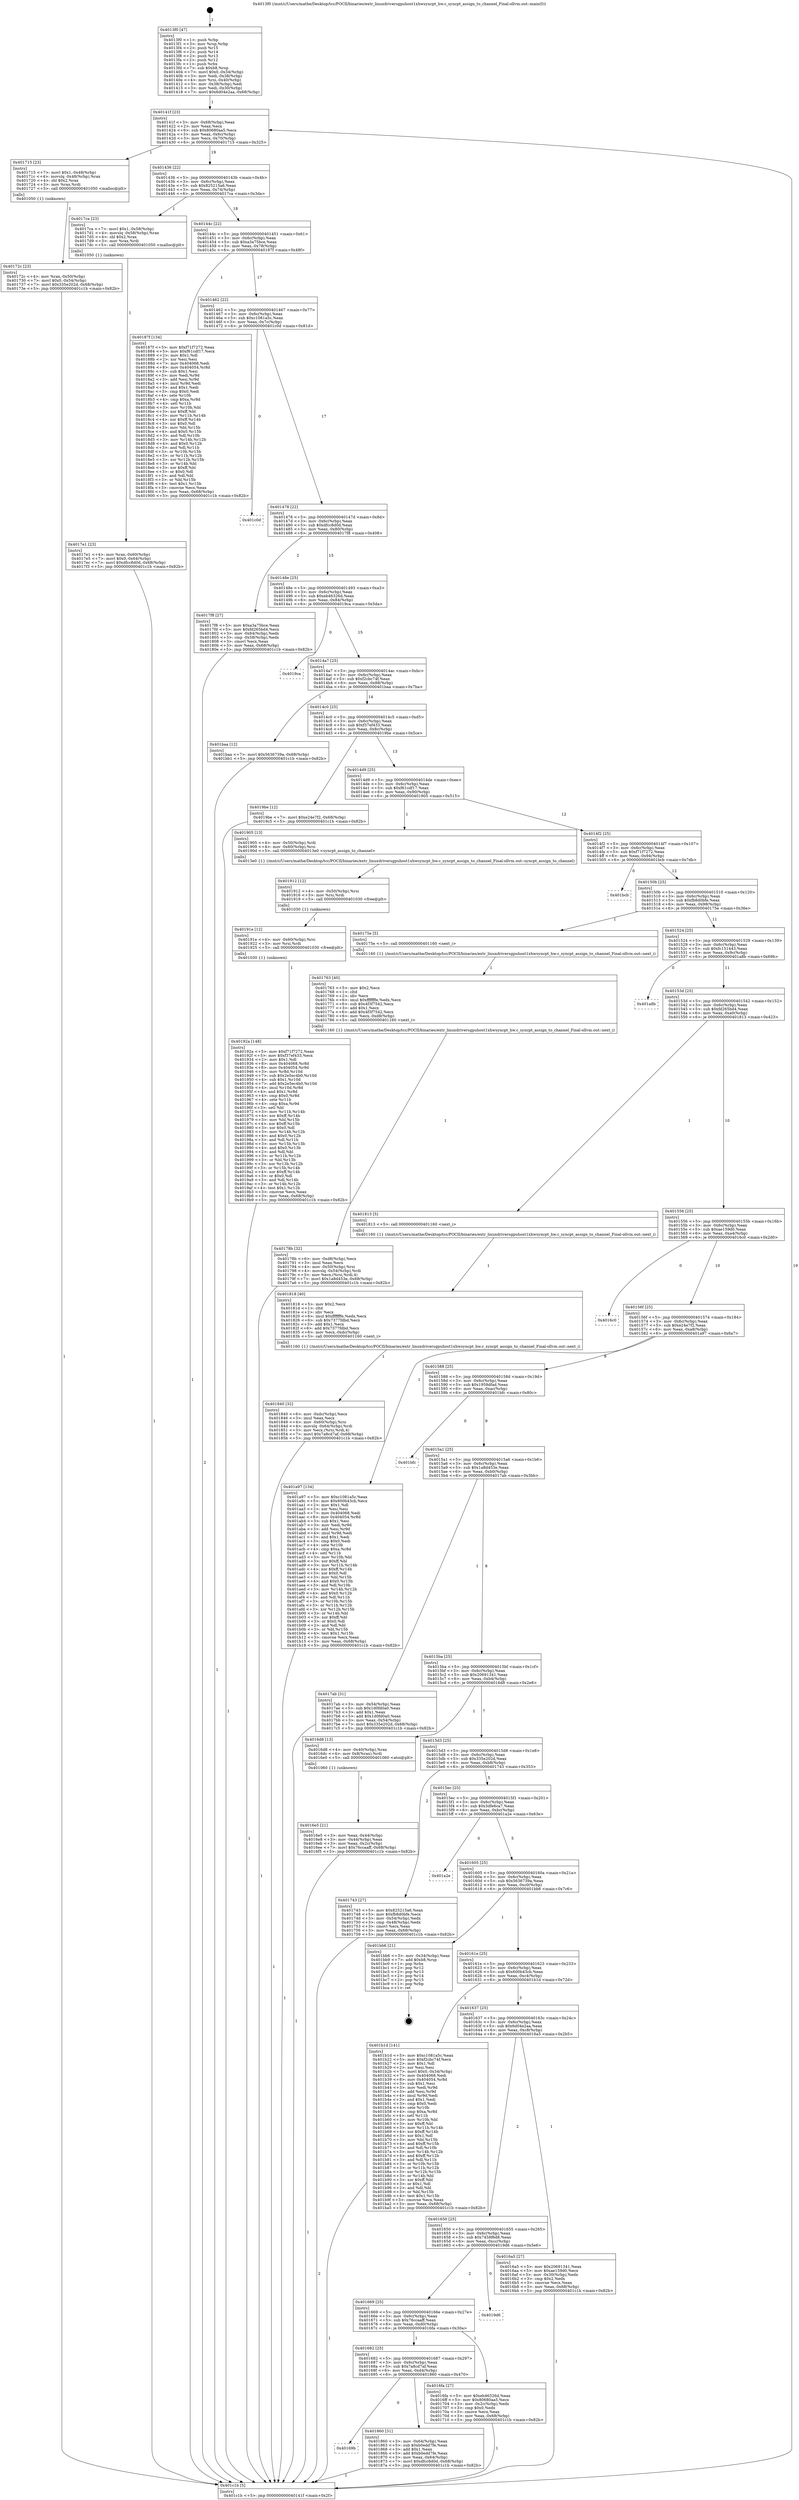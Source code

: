 digraph "0x4013f0" {
  label = "0x4013f0 (/mnt/c/Users/mathe/Desktop/tcc/POCII/binaries/extr_linuxdriversgpuhost1xhwsyncpt_hw.c_syncpt_assign_to_channel_Final-ollvm.out::main(0))"
  labelloc = "t"
  node[shape=record]

  Entry [label="",width=0.3,height=0.3,shape=circle,fillcolor=black,style=filled]
  "0x40141f" [label="{
     0x40141f [23]\l
     | [instrs]\l
     &nbsp;&nbsp;0x40141f \<+3\>: mov -0x68(%rbp),%eax\l
     &nbsp;&nbsp;0x401422 \<+2\>: mov %eax,%ecx\l
     &nbsp;&nbsp;0x401424 \<+6\>: sub $0x80680aa5,%ecx\l
     &nbsp;&nbsp;0x40142a \<+3\>: mov %eax,-0x6c(%rbp)\l
     &nbsp;&nbsp;0x40142d \<+3\>: mov %ecx,-0x70(%rbp)\l
     &nbsp;&nbsp;0x401430 \<+6\>: je 0000000000401715 \<main+0x325\>\l
  }"]
  "0x401715" [label="{
     0x401715 [23]\l
     | [instrs]\l
     &nbsp;&nbsp;0x401715 \<+7\>: movl $0x1,-0x48(%rbp)\l
     &nbsp;&nbsp;0x40171c \<+4\>: movslq -0x48(%rbp),%rax\l
     &nbsp;&nbsp;0x401720 \<+4\>: shl $0x2,%rax\l
     &nbsp;&nbsp;0x401724 \<+3\>: mov %rax,%rdi\l
     &nbsp;&nbsp;0x401727 \<+5\>: call 0000000000401050 \<malloc@plt\>\l
     | [calls]\l
     &nbsp;&nbsp;0x401050 \{1\} (unknown)\l
  }"]
  "0x401436" [label="{
     0x401436 [22]\l
     | [instrs]\l
     &nbsp;&nbsp;0x401436 \<+5\>: jmp 000000000040143b \<main+0x4b\>\l
     &nbsp;&nbsp;0x40143b \<+3\>: mov -0x6c(%rbp),%eax\l
     &nbsp;&nbsp;0x40143e \<+5\>: sub $0x825215a6,%eax\l
     &nbsp;&nbsp;0x401443 \<+3\>: mov %eax,-0x74(%rbp)\l
     &nbsp;&nbsp;0x401446 \<+6\>: je 00000000004017ca \<main+0x3da\>\l
  }"]
  Exit [label="",width=0.3,height=0.3,shape=circle,fillcolor=black,style=filled,peripheries=2]
  "0x4017ca" [label="{
     0x4017ca [23]\l
     | [instrs]\l
     &nbsp;&nbsp;0x4017ca \<+7\>: movl $0x1,-0x58(%rbp)\l
     &nbsp;&nbsp;0x4017d1 \<+4\>: movslq -0x58(%rbp),%rax\l
     &nbsp;&nbsp;0x4017d5 \<+4\>: shl $0x2,%rax\l
     &nbsp;&nbsp;0x4017d9 \<+3\>: mov %rax,%rdi\l
     &nbsp;&nbsp;0x4017dc \<+5\>: call 0000000000401050 \<malloc@plt\>\l
     | [calls]\l
     &nbsp;&nbsp;0x401050 \{1\} (unknown)\l
  }"]
  "0x40144c" [label="{
     0x40144c [22]\l
     | [instrs]\l
     &nbsp;&nbsp;0x40144c \<+5\>: jmp 0000000000401451 \<main+0x61\>\l
     &nbsp;&nbsp;0x401451 \<+3\>: mov -0x6c(%rbp),%eax\l
     &nbsp;&nbsp;0x401454 \<+5\>: sub $0xa3a75bce,%eax\l
     &nbsp;&nbsp;0x401459 \<+3\>: mov %eax,-0x78(%rbp)\l
     &nbsp;&nbsp;0x40145c \<+6\>: je 000000000040187f \<main+0x48f\>\l
  }"]
  "0x40192a" [label="{
     0x40192a [148]\l
     | [instrs]\l
     &nbsp;&nbsp;0x40192a \<+5\>: mov $0xf71f7272,%eax\l
     &nbsp;&nbsp;0x40192f \<+5\>: mov $0xf37ef433,%ecx\l
     &nbsp;&nbsp;0x401934 \<+2\>: mov $0x1,%dl\l
     &nbsp;&nbsp;0x401936 \<+8\>: mov 0x404068,%r8d\l
     &nbsp;&nbsp;0x40193e \<+8\>: mov 0x404054,%r9d\l
     &nbsp;&nbsp;0x401946 \<+3\>: mov %r8d,%r10d\l
     &nbsp;&nbsp;0x401949 \<+7\>: sub $0x2e5ec4b0,%r10d\l
     &nbsp;&nbsp;0x401950 \<+4\>: sub $0x1,%r10d\l
     &nbsp;&nbsp;0x401954 \<+7\>: add $0x2e5ec4b0,%r10d\l
     &nbsp;&nbsp;0x40195b \<+4\>: imul %r10d,%r8d\l
     &nbsp;&nbsp;0x40195f \<+4\>: and $0x1,%r8d\l
     &nbsp;&nbsp;0x401963 \<+4\>: cmp $0x0,%r8d\l
     &nbsp;&nbsp;0x401967 \<+4\>: sete %r11b\l
     &nbsp;&nbsp;0x40196b \<+4\>: cmp $0xa,%r9d\l
     &nbsp;&nbsp;0x40196f \<+3\>: setl %bl\l
     &nbsp;&nbsp;0x401972 \<+3\>: mov %r11b,%r14b\l
     &nbsp;&nbsp;0x401975 \<+4\>: xor $0xff,%r14b\l
     &nbsp;&nbsp;0x401979 \<+3\>: mov %bl,%r15b\l
     &nbsp;&nbsp;0x40197c \<+4\>: xor $0xff,%r15b\l
     &nbsp;&nbsp;0x401980 \<+3\>: xor $0x0,%dl\l
     &nbsp;&nbsp;0x401983 \<+3\>: mov %r14b,%r12b\l
     &nbsp;&nbsp;0x401986 \<+4\>: and $0x0,%r12b\l
     &nbsp;&nbsp;0x40198a \<+3\>: and %dl,%r11b\l
     &nbsp;&nbsp;0x40198d \<+3\>: mov %r15b,%r13b\l
     &nbsp;&nbsp;0x401990 \<+4\>: and $0x0,%r13b\l
     &nbsp;&nbsp;0x401994 \<+2\>: and %dl,%bl\l
     &nbsp;&nbsp;0x401996 \<+3\>: or %r11b,%r12b\l
     &nbsp;&nbsp;0x401999 \<+3\>: or %bl,%r13b\l
     &nbsp;&nbsp;0x40199c \<+3\>: xor %r13b,%r12b\l
     &nbsp;&nbsp;0x40199f \<+3\>: or %r15b,%r14b\l
     &nbsp;&nbsp;0x4019a2 \<+4\>: xor $0xff,%r14b\l
     &nbsp;&nbsp;0x4019a6 \<+3\>: or $0x0,%dl\l
     &nbsp;&nbsp;0x4019a9 \<+3\>: and %dl,%r14b\l
     &nbsp;&nbsp;0x4019ac \<+3\>: or %r14b,%r12b\l
     &nbsp;&nbsp;0x4019af \<+4\>: test $0x1,%r12b\l
     &nbsp;&nbsp;0x4019b3 \<+3\>: cmovne %ecx,%eax\l
     &nbsp;&nbsp;0x4019b6 \<+3\>: mov %eax,-0x68(%rbp)\l
     &nbsp;&nbsp;0x4019b9 \<+5\>: jmp 0000000000401c1b \<main+0x82b\>\l
  }"]
  "0x40187f" [label="{
     0x40187f [134]\l
     | [instrs]\l
     &nbsp;&nbsp;0x40187f \<+5\>: mov $0xf71f7272,%eax\l
     &nbsp;&nbsp;0x401884 \<+5\>: mov $0xf61cdf17,%ecx\l
     &nbsp;&nbsp;0x401889 \<+2\>: mov $0x1,%dl\l
     &nbsp;&nbsp;0x40188b \<+2\>: xor %esi,%esi\l
     &nbsp;&nbsp;0x40188d \<+7\>: mov 0x404068,%edi\l
     &nbsp;&nbsp;0x401894 \<+8\>: mov 0x404054,%r8d\l
     &nbsp;&nbsp;0x40189c \<+3\>: sub $0x1,%esi\l
     &nbsp;&nbsp;0x40189f \<+3\>: mov %edi,%r9d\l
     &nbsp;&nbsp;0x4018a2 \<+3\>: add %esi,%r9d\l
     &nbsp;&nbsp;0x4018a5 \<+4\>: imul %r9d,%edi\l
     &nbsp;&nbsp;0x4018a9 \<+3\>: and $0x1,%edi\l
     &nbsp;&nbsp;0x4018ac \<+3\>: cmp $0x0,%edi\l
     &nbsp;&nbsp;0x4018af \<+4\>: sete %r10b\l
     &nbsp;&nbsp;0x4018b3 \<+4\>: cmp $0xa,%r8d\l
     &nbsp;&nbsp;0x4018b7 \<+4\>: setl %r11b\l
     &nbsp;&nbsp;0x4018bb \<+3\>: mov %r10b,%bl\l
     &nbsp;&nbsp;0x4018be \<+3\>: xor $0xff,%bl\l
     &nbsp;&nbsp;0x4018c1 \<+3\>: mov %r11b,%r14b\l
     &nbsp;&nbsp;0x4018c4 \<+4\>: xor $0xff,%r14b\l
     &nbsp;&nbsp;0x4018c8 \<+3\>: xor $0x0,%dl\l
     &nbsp;&nbsp;0x4018cb \<+3\>: mov %bl,%r15b\l
     &nbsp;&nbsp;0x4018ce \<+4\>: and $0x0,%r15b\l
     &nbsp;&nbsp;0x4018d2 \<+3\>: and %dl,%r10b\l
     &nbsp;&nbsp;0x4018d5 \<+3\>: mov %r14b,%r12b\l
     &nbsp;&nbsp;0x4018d8 \<+4\>: and $0x0,%r12b\l
     &nbsp;&nbsp;0x4018dc \<+3\>: and %dl,%r11b\l
     &nbsp;&nbsp;0x4018df \<+3\>: or %r10b,%r15b\l
     &nbsp;&nbsp;0x4018e2 \<+3\>: or %r11b,%r12b\l
     &nbsp;&nbsp;0x4018e5 \<+3\>: xor %r12b,%r15b\l
     &nbsp;&nbsp;0x4018e8 \<+3\>: or %r14b,%bl\l
     &nbsp;&nbsp;0x4018eb \<+3\>: xor $0xff,%bl\l
     &nbsp;&nbsp;0x4018ee \<+3\>: or $0x0,%dl\l
     &nbsp;&nbsp;0x4018f1 \<+2\>: and %dl,%bl\l
     &nbsp;&nbsp;0x4018f3 \<+3\>: or %bl,%r15b\l
     &nbsp;&nbsp;0x4018f6 \<+4\>: test $0x1,%r15b\l
     &nbsp;&nbsp;0x4018fa \<+3\>: cmovne %ecx,%eax\l
     &nbsp;&nbsp;0x4018fd \<+3\>: mov %eax,-0x68(%rbp)\l
     &nbsp;&nbsp;0x401900 \<+5\>: jmp 0000000000401c1b \<main+0x82b\>\l
  }"]
  "0x401462" [label="{
     0x401462 [22]\l
     | [instrs]\l
     &nbsp;&nbsp;0x401462 \<+5\>: jmp 0000000000401467 \<main+0x77\>\l
     &nbsp;&nbsp;0x401467 \<+3\>: mov -0x6c(%rbp),%eax\l
     &nbsp;&nbsp;0x40146a \<+5\>: sub $0xc1081a5c,%eax\l
     &nbsp;&nbsp;0x40146f \<+3\>: mov %eax,-0x7c(%rbp)\l
     &nbsp;&nbsp;0x401472 \<+6\>: je 0000000000401c0d \<main+0x81d\>\l
  }"]
  "0x40191e" [label="{
     0x40191e [12]\l
     | [instrs]\l
     &nbsp;&nbsp;0x40191e \<+4\>: mov -0x60(%rbp),%rsi\l
     &nbsp;&nbsp;0x401922 \<+3\>: mov %rsi,%rdi\l
     &nbsp;&nbsp;0x401925 \<+5\>: call 0000000000401030 \<free@plt\>\l
     | [calls]\l
     &nbsp;&nbsp;0x401030 \{1\} (unknown)\l
  }"]
  "0x401c0d" [label="{
     0x401c0d\l
  }", style=dashed]
  "0x401478" [label="{
     0x401478 [22]\l
     | [instrs]\l
     &nbsp;&nbsp;0x401478 \<+5\>: jmp 000000000040147d \<main+0x8d\>\l
     &nbsp;&nbsp;0x40147d \<+3\>: mov -0x6c(%rbp),%eax\l
     &nbsp;&nbsp;0x401480 \<+5\>: sub $0xdfcc8d0d,%eax\l
     &nbsp;&nbsp;0x401485 \<+3\>: mov %eax,-0x80(%rbp)\l
     &nbsp;&nbsp;0x401488 \<+6\>: je 00000000004017f8 \<main+0x408\>\l
  }"]
  "0x401912" [label="{
     0x401912 [12]\l
     | [instrs]\l
     &nbsp;&nbsp;0x401912 \<+4\>: mov -0x50(%rbp),%rsi\l
     &nbsp;&nbsp;0x401916 \<+3\>: mov %rsi,%rdi\l
     &nbsp;&nbsp;0x401919 \<+5\>: call 0000000000401030 \<free@plt\>\l
     | [calls]\l
     &nbsp;&nbsp;0x401030 \{1\} (unknown)\l
  }"]
  "0x4017f8" [label="{
     0x4017f8 [27]\l
     | [instrs]\l
     &nbsp;&nbsp;0x4017f8 \<+5\>: mov $0xa3a75bce,%eax\l
     &nbsp;&nbsp;0x4017fd \<+5\>: mov $0xfd265bd4,%ecx\l
     &nbsp;&nbsp;0x401802 \<+3\>: mov -0x64(%rbp),%edx\l
     &nbsp;&nbsp;0x401805 \<+3\>: cmp -0x58(%rbp),%edx\l
     &nbsp;&nbsp;0x401808 \<+3\>: cmovl %ecx,%eax\l
     &nbsp;&nbsp;0x40180b \<+3\>: mov %eax,-0x68(%rbp)\l
     &nbsp;&nbsp;0x40180e \<+5\>: jmp 0000000000401c1b \<main+0x82b\>\l
  }"]
  "0x40148e" [label="{
     0x40148e [25]\l
     | [instrs]\l
     &nbsp;&nbsp;0x40148e \<+5\>: jmp 0000000000401493 \<main+0xa3\>\l
     &nbsp;&nbsp;0x401493 \<+3\>: mov -0x6c(%rbp),%eax\l
     &nbsp;&nbsp;0x401496 \<+5\>: sub $0xeb46326d,%eax\l
     &nbsp;&nbsp;0x40149b \<+6\>: mov %eax,-0x84(%rbp)\l
     &nbsp;&nbsp;0x4014a1 \<+6\>: je 00000000004019ca \<main+0x5da\>\l
  }"]
  "0x40169b" [label="{
     0x40169b\l
  }", style=dashed]
  "0x4019ca" [label="{
     0x4019ca\l
  }", style=dashed]
  "0x4014a7" [label="{
     0x4014a7 [25]\l
     | [instrs]\l
     &nbsp;&nbsp;0x4014a7 \<+5\>: jmp 00000000004014ac \<main+0xbc\>\l
     &nbsp;&nbsp;0x4014ac \<+3\>: mov -0x6c(%rbp),%eax\l
     &nbsp;&nbsp;0x4014af \<+5\>: sub $0xf2cbc74f,%eax\l
     &nbsp;&nbsp;0x4014b4 \<+6\>: mov %eax,-0x88(%rbp)\l
     &nbsp;&nbsp;0x4014ba \<+6\>: je 0000000000401baa \<main+0x7ba\>\l
  }"]
  "0x401860" [label="{
     0x401860 [31]\l
     | [instrs]\l
     &nbsp;&nbsp;0x401860 \<+3\>: mov -0x64(%rbp),%eax\l
     &nbsp;&nbsp;0x401863 \<+5\>: sub $0xb0edd7fe,%eax\l
     &nbsp;&nbsp;0x401868 \<+3\>: add $0x1,%eax\l
     &nbsp;&nbsp;0x40186b \<+5\>: add $0xb0edd7fe,%eax\l
     &nbsp;&nbsp;0x401870 \<+3\>: mov %eax,-0x64(%rbp)\l
     &nbsp;&nbsp;0x401873 \<+7\>: movl $0xdfcc8d0d,-0x68(%rbp)\l
     &nbsp;&nbsp;0x40187a \<+5\>: jmp 0000000000401c1b \<main+0x82b\>\l
  }"]
  "0x401baa" [label="{
     0x401baa [12]\l
     | [instrs]\l
     &nbsp;&nbsp;0x401baa \<+7\>: movl $0x5636739a,-0x68(%rbp)\l
     &nbsp;&nbsp;0x401bb1 \<+5\>: jmp 0000000000401c1b \<main+0x82b\>\l
  }"]
  "0x4014c0" [label="{
     0x4014c0 [25]\l
     | [instrs]\l
     &nbsp;&nbsp;0x4014c0 \<+5\>: jmp 00000000004014c5 \<main+0xd5\>\l
     &nbsp;&nbsp;0x4014c5 \<+3\>: mov -0x6c(%rbp),%eax\l
     &nbsp;&nbsp;0x4014c8 \<+5\>: sub $0xf37ef433,%eax\l
     &nbsp;&nbsp;0x4014cd \<+6\>: mov %eax,-0x8c(%rbp)\l
     &nbsp;&nbsp;0x4014d3 \<+6\>: je 00000000004019be \<main+0x5ce\>\l
  }"]
  "0x401840" [label="{
     0x401840 [32]\l
     | [instrs]\l
     &nbsp;&nbsp;0x401840 \<+6\>: mov -0xdc(%rbp),%ecx\l
     &nbsp;&nbsp;0x401846 \<+3\>: imul %eax,%ecx\l
     &nbsp;&nbsp;0x401849 \<+4\>: mov -0x60(%rbp),%rsi\l
     &nbsp;&nbsp;0x40184d \<+4\>: movslq -0x64(%rbp),%rdi\l
     &nbsp;&nbsp;0x401851 \<+3\>: mov %ecx,(%rsi,%rdi,4)\l
     &nbsp;&nbsp;0x401854 \<+7\>: movl $0x7a8cd7af,-0x68(%rbp)\l
     &nbsp;&nbsp;0x40185b \<+5\>: jmp 0000000000401c1b \<main+0x82b\>\l
  }"]
  "0x4019be" [label="{
     0x4019be [12]\l
     | [instrs]\l
     &nbsp;&nbsp;0x4019be \<+7\>: movl $0xe24e7f2,-0x68(%rbp)\l
     &nbsp;&nbsp;0x4019c5 \<+5\>: jmp 0000000000401c1b \<main+0x82b\>\l
  }"]
  "0x4014d9" [label="{
     0x4014d9 [25]\l
     | [instrs]\l
     &nbsp;&nbsp;0x4014d9 \<+5\>: jmp 00000000004014de \<main+0xee\>\l
     &nbsp;&nbsp;0x4014de \<+3\>: mov -0x6c(%rbp),%eax\l
     &nbsp;&nbsp;0x4014e1 \<+5\>: sub $0xf61cdf17,%eax\l
     &nbsp;&nbsp;0x4014e6 \<+6\>: mov %eax,-0x90(%rbp)\l
     &nbsp;&nbsp;0x4014ec \<+6\>: je 0000000000401905 \<main+0x515\>\l
  }"]
  "0x401818" [label="{
     0x401818 [40]\l
     | [instrs]\l
     &nbsp;&nbsp;0x401818 \<+5\>: mov $0x2,%ecx\l
     &nbsp;&nbsp;0x40181d \<+1\>: cltd\l
     &nbsp;&nbsp;0x40181e \<+2\>: idiv %ecx\l
     &nbsp;&nbsp;0x401820 \<+6\>: imul $0xfffffffe,%edx,%ecx\l
     &nbsp;&nbsp;0x401826 \<+6\>: sub $0x7377fdbd,%ecx\l
     &nbsp;&nbsp;0x40182c \<+3\>: add $0x1,%ecx\l
     &nbsp;&nbsp;0x40182f \<+6\>: add $0x7377fdbd,%ecx\l
     &nbsp;&nbsp;0x401835 \<+6\>: mov %ecx,-0xdc(%rbp)\l
     &nbsp;&nbsp;0x40183b \<+5\>: call 0000000000401160 \<next_i\>\l
     | [calls]\l
     &nbsp;&nbsp;0x401160 \{1\} (/mnt/c/Users/mathe/Desktop/tcc/POCII/binaries/extr_linuxdriversgpuhost1xhwsyncpt_hw.c_syncpt_assign_to_channel_Final-ollvm.out::next_i)\l
  }"]
  "0x401905" [label="{
     0x401905 [13]\l
     | [instrs]\l
     &nbsp;&nbsp;0x401905 \<+4\>: mov -0x50(%rbp),%rdi\l
     &nbsp;&nbsp;0x401909 \<+4\>: mov -0x60(%rbp),%rsi\l
     &nbsp;&nbsp;0x40190d \<+5\>: call 00000000004013e0 \<syncpt_assign_to_channel\>\l
     | [calls]\l
     &nbsp;&nbsp;0x4013e0 \{1\} (/mnt/c/Users/mathe/Desktop/tcc/POCII/binaries/extr_linuxdriversgpuhost1xhwsyncpt_hw.c_syncpt_assign_to_channel_Final-ollvm.out::syncpt_assign_to_channel)\l
  }"]
  "0x4014f2" [label="{
     0x4014f2 [25]\l
     | [instrs]\l
     &nbsp;&nbsp;0x4014f2 \<+5\>: jmp 00000000004014f7 \<main+0x107\>\l
     &nbsp;&nbsp;0x4014f7 \<+3\>: mov -0x6c(%rbp),%eax\l
     &nbsp;&nbsp;0x4014fa \<+5\>: sub $0xf71f7272,%eax\l
     &nbsp;&nbsp;0x4014ff \<+6\>: mov %eax,-0x94(%rbp)\l
     &nbsp;&nbsp;0x401505 \<+6\>: je 0000000000401bcb \<main+0x7db\>\l
  }"]
  "0x4017e1" [label="{
     0x4017e1 [23]\l
     | [instrs]\l
     &nbsp;&nbsp;0x4017e1 \<+4\>: mov %rax,-0x60(%rbp)\l
     &nbsp;&nbsp;0x4017e5 \<+7\>: movl $0x0,-0x64(%rbp)\l
     &nbsp;&nbsp;0x4017ec \<+7\>: movl $0xdfcc8d0d,-0x68(%rbp)\l
     &nbsp;&nbsp;0x4017f3 \<+5\>: jmp 0000000000401c1b \<main+0x82b\>\l
  }"]
  "0x401bcb" [label="{
     0x401bcb\l
  }", style=dashed]
  "0x40150b" [label="{
     0x40150b [25]\l
     | [instrs]\l
     &nbsp;&nbsp;0x40150b \<+5\>: jmp 0000000000401510 \<main+0x120\>\l
     &nbsp;&nbsp;0x401510 \<+3\>: mov -0x6c(%rbp),%eax\l
     &nbsp;&nbsp;0x401513 \<+5\>: sub $0xfb8d0bfe,%eax\l
     &nbsp;&nbsp;0x401518 \<+6\>: mov %eax,-0x98(%rbp)\l
     &nbsp;&nbsp;0x40151e \<+6\>: je 000000000040175e \<main+0x36e\>\l
  }"]
  "0x40178b" [label="{
     0x40178b [32]\l
     | [instrs]\l
     &nbsp;&nbsp;0x40178b \<+6\>: mov -0xd8(%rbp),%ecx\l
     &nbsp;&nbsp;0x401791 \<+3\>: imul %eax,%ecx\l
     &nbsp;&nbsp;0x401794 \<+4\>: mov -0x50(%rbp),%rsi\l
     &nbsp;&nbsp;0x401798 \<+4\>: movslq -0x54(%rbp),%rdi\l
     &nbsp;&nbsp;0x40179c \<+3\>: mov %ecx,(%rsi,%rdi,4)\l
     &nbsp;&nbsp;0x40179f \<+7\>: movl $0x1a8d453e,-0x68(%rbp)\l
     &nbsp;&nbsp;0x4017a6 \<+5\>: jmp 0000000000401c1b \<main+0x82b\>\l
  }"]
  "0x40175e" [label="{
     0x40175e [5]\l
     | [instrs]\l
     &nbsp;&nbsp;0x40175e \<+5\>: call 0000000000401160 \<next_i\>\l
     | [calls]\l
     &nbsp;&nbsp;0x401160 \{1\} (/mnt/c/Users/mathe/Desktop/tcc/POCII/binaries/extr_linuxdriversgpuhost1xhwsyncpt_hw.c_syncpt_assign_to_channel_Final-ollvm.out::next_i)\l
  }"]
  "0x401524" [label="{
     0x401524 [25]\l
     | [instrs]\l
     &nbsp;&nbsp;0x401524 \<+5\>: jmp 0000000000401529 \<main+0x139\>\l
     &nbsp;&nbsp;0x401529 \<+3\>: mov -0x6c(%rbp),%eax\l
     &nbsp;&nbsp;0x40152c \<+5\>: sub $0xfc151443,%eax\l
     &nbsp;&nbsp;0x401531 \<+6\>: mov %eax,-0x9c(%rbp)\l
     &nbsp;&nbsp;0x401537 \<+6\>: je 0000000000401a8b \<main+0x69b\>\l
  }"]
  "0x401763" [label="{
     0x401763 [40]\l
     | [instrs]\l
     &nbsp;&nbsp;0x401763 \<+5\>: mov $0x2,%ecx\l
     &nbsp;&nbsp;0x401768 \<+1\>: cltd\l
     &nbsp;&nbsp;0x401769 \<+2\>: idiv %ecx\l
     &nbsp;&nbsp;0x40176b \<+6\>: imul $0xfffffffe,%edx,%ecx\l
     &nbsp;&nbsp;0x401771 \<+6\>: sub $0x4f3f7542,%ecx\l
     &nbsp;&nbsp;0x401777 \<+3\>: add $0x1,%ecx\l
     &nbsp;&nbsp;0x40177a \<+6\>: add $0x4f3f7542,%ecx\l
     &nbsp;&nbsp;0x401780 \<+6\>: mov %ecx,-0xd8(%rbp)\l
     &nbsp;&nbsp;0x401786 \<+5\>: call 0000000000401160 \<next_i\>\l
     | [calls]\l
     &nbsp;&nbsp;0x401160 \{1\} (/mnt/c/Users/mathe/Desktop/tcc/POCII/binaries/extr_linuxdriversgpuhost1xhwsyncpt_hw.c_syncpt_assign_to_channel_Final-ollvm.out::next_i)\l
  }"]
  "0x401a8b" [label="{
     0x401a8b\l
  }", style=dashed]
  "0x40153d" [label="{
     0x40153d [25]\l
     | [instrs]\l
     &nbsp;&nbsp;0x40153d \<+5\>: jmp 0000000000401542 \<main+0x152\>\l
     &nbsp;&nbsp;0x401542 \<+3\>: mov -0x6c(%rbp),%eax\l
     &nbsp;&nbsp;0x401545 \<+5\>: sub $0xfd265bd4,%eax\l
     &nbsp;&nbsp;0x40154a \<+6\>: mov %eax,-0xa0(%rbp)\l
     &nbsp;&nbsp;0x401550 \<+6\>: je 0000000000401813 \<main+0x423\>\l
  }"]
  "0x40172c" [label="{
     0x40172c [23]\l
     | [instrs]\l
     &nbsp;&nbsp;0x40172c \<+4\>: mov %rax,-0x50(%rbp)\l
     &nbsp;&nbsp;0x401730 \<+7\>: movl $0x0,-0x54(%rbp)\l
     &nbsp;&nbsp;0x401737 \<+7\>: movl $0x335e202d,-0x68(%rbp)\l
     &nbsp;&nbsp;0x40173e \<+5\>: jmp 0000000000401c1b \<main+0x82b\>\l
  }"]
  "0x401813" [label="{
     0x401813 [5]\l
     | [instrs]\l
     &nbsp;&nbsp;0x401813 \<+5\>: call 0000000000401160 \<next_i\>\l
     | [calls]\l
     &nbsp;&nbsp;0x401160 \{1\} (/mnt/c/Users/mathe/Desktop/tcc/POCII/binaries/extr_linuxdriversgpuhost1xhwsyncpt_hw.c_syncpt_assign_to_channel_Final-ollvm.out::next_i)\l
  }"]
  "0x401556" [label="{
     0x401556 [25]\l
     | [instrs]\l
     &nbsp;&nbsp;0x401556 \<+5\>: jmp 000000000040155b \<main+0x16b\>\l
     &nbsp;&nbsp;0x40155b \<+3\>: mov -0x6c(%rbp),%eax\l
     &nbsp;&nbsp;0x40155e \<+5\>: sub $0xae159d0,%eax\l
     &nbsp;&nbsp;0x401563 \<+6\>: mov %eax,-0xa4(%rbp)\l
     &nbsp;&nbsp;0x401569 \<+6\>: je 00000000004016c0 \<main+0x2d0\>\l
  }"]
  "0x401682" [label="{
     0x401682 [25]\l
     | [instrs]\l
     &nbsp;&nbsp;0x401682 \<+5\>: jmp 0000000000401687 \<main+0x297\>\l
     &nbsp;&nbsp;0x401687 \<+3\>: mov -0x6c(%rbp),%eax\l
     &nbsp;&nbsp;0x40168a \<+5\>: sub $0x7a8cd7af,%eax\l
     &nbsp;&nbsp;0x40168f \<+6\>: mov %eax,-0xd4(%rbp)\l
     &nbsp;&nbsp;0x401695 \<+6\>: je 0000000000401860 \<main+0x470\>\l
  }"]
  "0x4016c0" [label="{
     0x4016c0\l
  }", style=dashed]
  "0x40156f" [label="{
     0x40156f [25]\l
     | [instrs]\l
     &nbsp;&nbsp;0x40156f \<+5\>: jmp 0000000000401574 \<main+0x184\>\l
     &nbsp;&nbsp;0x401574 \<+3\>: mov -0x6c(%rbp),%eax\l
     &nbsp;&nbsp;0x401577 \<+5\>: sub $0xe24e7f2,%eax\l
     &nbsp;&nbsp;0x40157c \<+6\>: mov %eax,-0xa8(%rbp)\l
     &nbsp;&nbsp;0x401582 \<+6\>: je 0000000000401a97 \<main+0x6a7\>\l
  }"]
  "0x4016fa" [label="{
     0x4016fa [27]\l
     | [instrs]\l
     &nbsp;&nbsp;0x4016fa \<+5\>: mov $0xeb46326d,%eax\l
     &nbsp;&nbsp;0x4016ff \<+5\>: mov $0x80680aa5,%ecx\l
     &nbsp;&nbsp;0x401704 \<+3\>: mov -0x2c(%rbp),%edx\l
     &nbsp;&nbsp;0x401707 \<+3\>: cmp $0x0,%edx\l
     &nbsp;&nbsp;0x40170a \<+3\>: cmove %ecx,%eax\l
     &nbsp;&nbsp;0x40170d \<+3\>: mov %eax,-0x68(%rbp)\l
     &nbsp;&nbsp;0x401710 \<+5\>: jmp 0000000000401c1b \<main+0x82b\>\l
  }"]
  "0x401a97" [label="{
     0x401a97 [134]\l
     | [instrs]\l
     &nbsp;&nbsp;0x401a97 \<+5\>: mov $0xc1081a5c,%eax\l
     &nbsp;&nbsp;0x401a9c \<+5\>: mov $0x600b43cb,%ecx\l
     &nbsp;&nbsp;0x401aa1 \<+2\>: mov $0x1,%dl\l
     &nbsp;&nbsp;0x401aa3 \<+2\>: xor %esi,%esi\l
     &nbsp;&nbsp;0x401aa5 \<+7\>: mov 0x404068,%edi\l
     &nbsp;&nbsp;0x401aac \<+8\>: mov 0x404054,%r8d\l
     &nbsp;&nbsp;0x401ab4 \<+3\>: sub $0x1,%esi\l
     &nbsp;&nbsp;0x401ab7 \<+3\>: mov %edi,%r9d\l
     &nbsp;&nbsp;0x401aba \<+3\>: add %esi,%r9d\l
     &nbsp;&nbsp;0x401abd \<+4\>: imul %r9d,%edi\l
     &nbsp;&nbsp;0x401ac1 \<+3\>: and $0x1,%edi\l
     &nbsp;&nbsp;0x401ac4 \<+3\>: cmp $0x0,%edi\l
     &nbsp;&nbsp;0x401ac7 \<+4\>: sete %r10b\l
     &nbsp;&nbsp;0x401acb \<+4\>: cmp $0xa,%r8d\l
     &nbsp;&nbsp;0x401acf \<+4\>: setl %r11b\l
     &nbsp;&nbsp;0x401ad3 \<+3\>: mov %r10b,%bl\l
     &nbsp;&nbsp;0x401ad6 \<+3\>: xor $0xff,%bl\l
     &nbsp;&nbsp;0x401ad9 \<+3\>: mov %r11b,%r14b\l
     &nbsp;&nbsp;0x401adc \<+4\>: xor $0xff,%r14b\l
     &nbsp;&nbsp;0x401ae0 \<+3\>: xor $0x0,%dl\l
     &nbsp;&nbsp;0x401ae3 \<+3\>: mov %bl,%r15b\l
     &nbsp;&nbsp;0x401ae6 \<+4\>: and $0x0,%r15b\l
     &nbsp;&nbsp;0x401aea \<+3\>: and %dl,%r10b\l
     &nbsp;&nbsp;0x401aed \<+3\>: mov %r14b,%r12b\l
     &nbsp;&nbsp;0x401af0 \<+4\>: and $0x0,%r12b\l
     &nbsp;&nbsp;0x401af4 \<+3\>: and %dl,%r11b\l
     &nbsp;&nbsp;0x401af7 \<+3\>: or %r10b,%r15b\l
     &nbsp;&nbsp;0x401afa \<+3\>: or %r11b,%r12b\l
     &nbsp;&nbsp;0x401afd \<+3\>: xor %r12b,%r15b\l
     &nbsp;&nbsp;0x401b00 \<+3\>: or %r14b,%bl\l
     &nbsp;&nbsp;0x401b03 \<+3\>: xor $0xff,%bl\l
     &nbsp;&nbsp;0x401b06 \<+3\>: or $0x0,%dl\l
     &nbsp;&nbsp;0x401b09 \<+2\>: and %dl,%bl\l
     &nbsp;&nbsp;0x401b0b \<+3\>: or %bl,%r15b\l
     &nbsp;&nbsp;0x401b0e \<+4\>: test $0x1,%r15b\l
     &nbsp;&nbsp;0x401b12 \<+3\>: cmovne %ecx,%eax\l
     &nbsp;&nbsp;0x401b15 \<+3\>: mov %eax,-0x68(%rbp)\l
     &nbsp;&nbsp;0x401b18 \<+5\>: jmp 0000000000401c1b \<main+0x82b\>\l
  }"]
  "0x401588" [label="{
     0x401588 [25]\l
     | [instrs]\l
     &nbsp;&nbsp;0x401588 \<+5\>: jmp 000000000040158d \<main+0x19d\>\l
     &nbsp;&nbsp;0x40158d \<+3\>: mov -0x6c(%rbp),%eax\l
     &nbsp;&nbsp;0x401590 \<+5\>: sub $0x1959dfad,%eax\l
     &nbsp;&nbsp;0x401595 \<+6\>: mov %eax,-0xac(%rbp)\l
     &nbsp;&nbsp;0x40159b \<+6\>: je 0000000000401bfc \<main+0x80c\>\l
  }"]
  "0x401669" [label="{
     0x401669 [25]\l
     | [instrs]\l
     &nbsp;&nbsp;0x401669 \<+5\>: jmp 000000000040166e \<main+0x27e\>\l
     &nbsp;&nbsp;0x40166e \<+3\>: mov -0x6c(%rbp),%eax\l
     &nbsp;&nbsp;0x401671 \<+5\>: sub $0x76ccaaff,%eax\l
     &nbsp;&nbsp;0x401676 \<+6\>: mov %eax,-0xd0(%rbp)\l
     &nbsp;&nbsp;0x40167c \<+6\>: je 00000000004016fa \<main+0x30a\>\l
  }"]
  "0x401bfc" [label="{
     0x401bfc\l
  }", style=dashed]
  "0x4015a1" [label="{
     0x4015a1 [25]\l
     | [instrs]\l
     &nbsp;&nbsp;0x4015a1 \<+5\>: jmp 00000000004015a6 \<main+0x1b6\>\l
     &nbsp;&nbsp;0x4015a6 \<+3\>: mov -0x6c(%rbp),%eax\l
     &nbsp;&nbsp;0x4015a9 \<+5\>: sub $0x1a8d453e,%eax\l
     &nbsp;&nbsp;0x4015ae \<+6\>: mov %eax,-0xb0(%rbp)\l
     &nbsp;&nbsp;0x4015b4 \<+6\>: je 00000000004017ab \<main+0x3bb\>\l
  }"]
  "0x4019d6" [label="{
     0x4019d6\l
  }", style=dashed]
  "0x4017ab" [label="{
     0x4017ab [31]\l
     | [instrs]\l
     &nbsp;&nbsp;0x4017ab \<+3\>: mov -0x54(%rbp),%eax\l
     &nbsp;&nbsp;0x4017ae \<+5\>: sub $0x1d0fd0a0,%eax\l
     &nbsp;&nbsp;0x4017b3 \<+3\>: add $0x1,%eax\l
     &nbsp;&nbsp;0x4017b6 \<+5\>: add $0x1d0fd0a0,%eax\l
     &nbsp;&nbsp;0x4017bb \<+3\>: mov %eax,-0x54(%rbp)\l
     &nbsp;&nbsp;0x4017be \<+7\>: movl $0x335e202d,-0x68(%rbp)\l
     &nbsp;&nbsp;0x4017c5 \<+5\>: jmp 0000000000401c1b \<main+0x82b\>\l
  }"]
  "0x4015ba" [label="{
     0x4015ba [25]\l
     | [instrs]\l
     &nbsp;&nbsp;0x4015ba \<+5\>: jmp 00000000004015bf \<main+0x1cf\>\l
     &nbsp;&nbsp;0x4015bf \<+3\>: mov -0x6c(%rbp),%eax\l
     &nbsp;&nbsp;0x4015c2 \<+5\>: sub $0x20691341,%eax\l
     &nbsp;&nbsp;0x4015c7 \<+6\>: mov %eax,-0xb4(%rbp)\l
     &nbsp;&nbsp;0x4015cd \<+6\>: je 00000000004016d8 \<main+0x2e8\>\l
  }"]
  "0x4016e5" [label="{
     0x4016e5 [21]\l
     | [instrs]\l
     &nbsp;&nbsp;0x4016e5 \<+3\>: mov %eax,-0x44(%rbp)\l
     &nbsp;&nbsp;0x4016e8 \<+3\>: mov -0x44(%rbp),%eax\l
     &nbsp;&nbsp;0x4016eb \<+3\>: mov %eax,-0x2c(%rbp)\l
     &nbsp;&nbsp;0x4016ee \<+7\>: movl $0x76ccaaff,-0x68(%rbp)\l
     &nbsp;&nbsp;0x4016f5 \<+5\>: jmp 0000000000401c1b \<main+0x82b\>\l
  }"]
  "0x4016d8" [label="{
     0x4016d8 [13]\l
     | [instrs]\l
     &nbsp;&nbsp;0x4016d8 \<+4\>: mov -0x40(%rbp),%rax\l
     &nbsp;&nbsp;0x4016dc \<+4\>: mov 0x8(%rax),%rdi\l
     &nbsp;&nbsp;0x4016e0 \<+5\>: call 0000000000401060 \<atoi@plt\>\l
     | [calls]\l
     &nbsp;&nbsp;0x401060 \{1\} (unknown)\l
  }"]
  "0x4015d3" [label="{
     0x4015d3 [25]\l
     | [instrs]\l
     &nbsp;&nbsp;0x4015d3 \<+5\>: jmp 00000000004015d8 \<main+0x1e8\>\l
     &nbsp;&nbsp;0x4015d8 \<+3\>: mov -0x6c(%rbp),%eax\l
     &nbsp;&nbsp;0x4015db \<+5\>: sub $0x335e202d,%eax\l
     &nbsp;&nbsp;0x4015e0 \<+6\>: mov %eax,-0xb8(%rbp)\l
     &nbsp;&nbsp;0x4015e6 \<+6\>: je 0000000000401743 \<main+0x353\>\l
  }"]
  "0x4013f0" [label="{
     0x4013f0 [47]\l
     | [instrs]\l
     &nbsp;&nbsp;0x4013f0 \<+1\>: push %rbp\l
     &nbsp;&nbsp;0x4013f1 \<+3\>: mov %rsp,%rbp\l
     &nbsp;&nbsp;0x4013f4 \<+2\>: push %r15\l
     &nbsp;&nbsp;0x4013f6 \<+2\>: push %r14\l
     &nbsp;&nbsp;0x4013f8 \<+2\>: push %r13\l
     &nbsp;&nbsp;0x4013fa \<+2\>: push %r12\l
     &nbsp;&nbsp;0x4013fc \<+1\>: push %rbx\l
     &nbsp;&nbsp;0x4013fd \<+7\>: sub $0xb8,%rsp\l
     &nbsp;&nbsp;0x401404 \<+7\>: movl $0x0,-0x34(%rbp)\l
     &nbsp;&nbsp;0x40140b \<+3\>: mov %edi,-0x38(%rbp)\l
     &nbsp;&nbsp;0x40140e \<+4\>: mov %rsi,-0x40(%rbp)\l
     &nbsp;&nbsp;0x401412 \<+3\>: mov -0x38(%rbp),%edi\l
     &nbsp;&nbsp;0x401415 \<+3\>: mov %edi,-0x30(%rbp)\l
     &nbsp;&nbsp;0x401418 \<+7\>: movl $0x6d04e2aa,-0x68(%rbp)\l
  }"]
  "0x401743" [label="{
     0x401743 [27]\l
     | [instrs]\l
     &nbsp;&nbsp;0x401743 \<+5\>: mov $0x825215a6,%eax\l
     &nbsp;&nbsp;0x401748 \<+5\>: mov $0xfb8d0bfe,%ecx\l
     &nbsp;&nbsp;0x40174d \<+3\>: mov -0x54(%rbp),%edx\l
     &nbsp;&nbsp;0x401750 \<+3\>: cmp -0x48(%rbp),%edx\l
     &nbsp;&nbsp;0x401753 \<+3\>: cmovl %ecx,%eax\l
     &nbsp;&nbsp;0x401756 \<+3\>: mov %eax,-0x68(%rbp)\l
     &nbsp;&nbsp;0x401759 \<+5\>: jmp 0000000000401c1b \<main+0x82b\>\l
  }"]
  "0x4015ec" [label="{
     0x4015ec [25]\l
     | [instrs]\l
     &nbsp;&nbsp;0x4015ec \<+5\>: jmp 00000000004015f1 \<main+0x201\>\l
     &nbsp;&nbsp;0x4015f1 \<+3\>: mov -0x6c(%rbp),%eax\l
     &nbsp;&nbsp;0x4015f4 \<+5\>: sub $0x3dfe6ca7,%eax\l
     &nbsp;&nbsp;0x4015f9 \<+6\>: mov %eax,-0xbc(%rbp)\l
     &nbsp;&nbsp;0x4015ff \<+6\>: je 0000000000401a2e \<main+0x63e\>\l
  }"]
  "0x401c1b" [label="{
     0x401c1b [5]\l
     | [instrs]\l
     &nbsp;&nbsp;0x401c1b \<+5\>: jmp 000000000040141f \<main+0x2f\>\l
  }"]
  "0x401a2e" [label="{
     0x401a2e\l
  }", style=dashed]
  "0x401605" [label="{
     0x401605 [25]\l
     | [instrs]\l
     &nbsp;&nbsp;0x401605 \<+5\>: jmp 000000000040160a \<main+0x21a\>\l
     &nbsp;&nbsp;0x40160a \<+3\>: mov -0x6c(%rbp),%eax\l
     &nbsp;&nbsp;0x40160d \<+5\>: sub $0x5636739a,%eax\l
     &nbsp;&nbsp;0x401612 \<+6\>: mov %eax,-0xc0(%rbp)\l
     &nbsp;&nbsp;0x401618 \<+6\>: je 0000000000401bb6 \<main+0x7c6\>\l
  }"]
  "0x401650" [label="{
     0x401650 [25]\l
     | [instrs]\l
     &nbsp;&nbsp;0x401650 \<+5\>: jmp 0000000000401655 \<main+0x265\>\l
     &nbsp;&nbsp;0x401655 \<+3\>: mov -0x6c(%rbp),%eax\l
     &nbsp;&nbsp;0x401658 \<+5\>: sub $0x7458f6d8,%eax\l
     &nbsp;&nbsp;0x40165d \<+6\>: mov %eax,-0xcc(%rbp)\l
     &nbsp;&nbsp;0x401663 \<+6\>: je 00000000004019d6 \<main+0x5e6\>\l
  }"]
  "0x401bb6" [label="{
     0x401bb6 [21]\l
     | [instrs]\l
     &nbsp;&nbsp;0x401bb6 \<+3\>: mov -0x34(%rbp),%eax\l
     &nbsp;&nbsp;0x401bb9 \<+7\>: add $0xb8,%rsp\l
     &nbsp;&nbsp;0x401bc0 \<+1\>: pop %rbx\l
     &nbsp;&nbsp;0x401bc1 \<+2\>: pop %r12\l
     &nbsp;&nbsp;0x401bc3 \<+2\>: pop %r13\l
     &nbsp;&nbsp;0x401bc5 \<+2\>: pop %r14\l
     &nbsp;&nbsp;0x401bc7 \<+2\>: pop %r15\l
     &nbsp;&nbsp;0x401bc9 \<+1\>: pop %rbp\l
     &nbsp;&nbsp;0x401bca \<+1\>: ret\l
  }"]
  "0x40161e" [label="{
     0x40161e [25]\l
     | [instrs]\l
     &nbsp;&nbsp;0x40161e \<+5\>: jmp 0000000000401623 \<main+0x233\>\l
     &nbsp;&nbsp;0x401623 \<+3\>: mov -0x6c(%rbp),%eax\l
     &nbsp;&nbsp;0x401626 \<+5\>: sub $0x600b43cb,%eax\l
     &nbsp;&nbsp;0x40162b \<+6\>: mov %eax,-0xc4(%rbp)\l
     &nbsp;&nbsp;0x401631 \<+6\>: je 0000000000401b1d \<main+0x72d\>\l
  }"]
  "0x4016a5" [label="{
     0x4016a5 [27]\l
     | [instrs]\l
     &nbsp;&nbsp;0x4016a5 \<+5\>: mov $0x20691341,%eax\l
     &nbsp;&nbsp;0x4016aa \<+5\>: mov $0xae159d0,%ecx\l
     &nbsp;&nbsp;0x4016af \<+3\>: mov -0x30(%rbp),%edx\l
     &nbsp;&nbsp;0x4016b2 \<+3\>: cmp $0x2,%edx\l
     &nbsp;&nbsp;0x4016b5 \<+3\>: cmovne %ecx,%eax\l
     &nbsp;&nbsp;0x4016b8 \<+3\>: mov %eax,-0x68(%rbp)\l
     &nbsp;&nbsp;0x4016bb \<+5\>: jmp 0000000000401c1b \<main+0x82b\>\l
  }"]
  "0x401b1d" [label="{
     0x401b1d [141]\l
     | [instrs]\l
     &nbsp;&nbsp;0x401b1d \<+5\>: mov $0xc1081a5c,%eax\l
     &nbsp;&nbsp;0x401b22 \<+5\>: mov $0xf2cbc74f,%ecx\l
     &nbsp;&nbsp;0x401b27 \<+2\>: mov $0x1,%dl\l
     &nbsp;&nbsp;0x401b29 \<+2\>: xor %esi,%esi\l
     &nbsp;&nbsp;0x401b2b \<+7\>: movl $0x0,-0x34(%rbp)\l
     &nbsp;&nbsp;0x401b32 \<+7\>: mov 0x404068,%edi\l
     &nbsp;&nbsp;0x401b39 \<+8\>: mov 0x404054,%r8d\l
     &nbsp;&nbsp;0x401b41 \<+3\>: sub $0x1,%esi\l
     &nbsp;&nbsp;0x401b44 \<+3\>: mov %edi,%r9d\l
     &nbsp;&nbsp;0x401b47 \<+3\>: add %esi,%r9d\l
     &nbsp;&nbsp;0x401b4a \<+4\>: imul %r9d,%edi\l
     &nbsp;&nbsp;0x401b4e \<+3\>: and $0x1,%edi\l
     &nbsp;&nbsp;0x401b51 \<+3\>: cmp $0x0,%edi\l
     &nbsp;&nbsp;0x401b54 \<+4\>: sete %r10b\l
     &nbsp;&nbsp;0x401b58 \<+4\>: cmp $0xa,%r8d\l
     &nbsp;&nbsp;0x401b5c \<+4\>: setl %r11b\l
     &nbsp;&nbsp;0x401b60 \<+3\>: mov %r10b,%bl\l
     &nbsp;&nbsp;0x401b63 \<+3\>: xor $0xff,%bl\l
     &nbsp;&nbsp;0x401b66 \<+3\>: mov %r11b,%r14b\l
     &nbsp;&nbsp;0x401b69 \<+4\>: xor $0xff,%r14b\l
     &nbsp;&nbsp;0x401b6d \<+3\>: xor $0x1,%dl\l
     &nbsp;&nbsp;0x401b70 \<+3\>: mov %bl,%r15b\l
     &nbsp;&nbsp;0x401b73 \<+4\>: and $0xff,%r15b\l
     &nbsp;&nbsp;0x401b77 \<+3\>: and %dl,%r10b\l
     &nbsp;&nbsp;0x401b7a \<+3\>: mov %r14b,%r12b\l
     &nbsp;&nbsp;0x401b7d \<+4\>: and $0xff,%r12b\l
     &nbsp;&nbsp;0x401b81 \<+3\>: and %dl,%r11b\l
     &nbsp;&nbsp;0x401b84 \<+3\>: or %r10b,%r15b\l
     &nbsp;&nbsp;0x401b87 \<+3\>: or %r11b,%r12b\l
     &nbsp;&nbsp;0x401b8a \<+3\>: xor %r12b,%r15b\l
     &nbsp;&nbsp;0x401b8d \<+3\>: or %r14b,%bl\l
     &nbsp;&nbsp;0x401b90 \<+3\>: xor $0xff,%bl\l
     &nbsp;&nbsp;0x401b93 \<+3\>: or $0x1,%dl\l
     &nbsp;&nbsp;0x401b96 \<+2\>: and %dl,%bl\l
     &nbsp;&nbsp;0x401b98 \<+3\>: or %bl,%r15b\l
     &nbsp;&nbsp;0x401b9b \<+4\>: test $0x1,%r15b\l
     &nbsp;&nbsp;0x401b9f \<+3\>: cmovne %ecx,%eax\l
     &nbsp;&nbsp;0x401ba2 \<+3\>: mov %eax,-0x68(%rbp)\l
     &nbsp;&nbsp;0x401ba5 \<+5\>: jmp 0000000000401c1b \<main+0x82b\>\l
  }"]
  "0x401637" [label="{
     0x401637 [25]\l
     | [instrs]\l
     &nbsp;&nbsp;0x401637 \<+5\>: jmp 000000000040163c \<main+0x24c\>\l
     &nbsp;&nbsp;0x40163c \<+3\>: mov -0x6c(%rbp),%eax\l
     &nbsp;&nbsp;0x40163f \<+5\>: sub $0x6d04e2aa,%eax\l
     &nbsp;&nbsp;0x401644 \<+6\>: mov %eax,-0xc8(%rbp)\l
     &nbsp;&nbsp;0x40164a \<+6\>: je 00000000004016a5 \<main+0x2b5\>\l
  }"]
  Entry -> "0x4013f0" [label=" 1"]
  "0x40141f" -> "0x401715" [label=" 1"]
  "0x40141f" -> "0x401436" [label=" 19"]
  "0x401bb6" -> Exit [label=" 1"]
  "0x401436" -> "0x4017ca" [label=" 1"]
  "0x401436" -> "0x40144c" [label=" 18"]
  "0x401baa" -> "0x401c1b" [label=" 1"]
  "0x40144c" -> "0x40187f" [label=" 1"]
  "0x40144c" -> "0x401462" [label=" 17"]
  "0x401b1d" -> "0x401c1b" [label=" 1"]
  "0x401462" -> "0x401c0d" [label=" 0"]
  "0x401462" -> "0x401478" [label=" 17"]
  "0x401a97" -> "0x401c1b" [label=" 1"]
  "0x401478" -> "0x4017f8" [label=" 2"]
  "0x401478" -> "0x40148e" [label=" 15"]
  "0x4019be" -> "0x401c1b" [label=" 1"]
  "0x40148e" -> "0x4019ca" [label=" 0"]
  "0x40148e" -> "0x4014a7" [label=" 15"]
  "0x40192a" -> "0x401c1b" [label=" 1"]
  "0x4014a7" -> "0x401baa" [label=" 1"]
  "0x4014a7" -> "0x4014c0" [label=" 14"]
  "0x40191e" -> "0x40192a" [label=" 1"]
  "0x4014c0" -> "0x4019be" [label=" 1"]
  "0x4014c0" -> "0x4014d9" [label=" 13"]
  "0x401905" -> "0x401912" [label=" 1"]
  "0x4014d9" -> "0x401905" [label=" 1"]
  "0x4014d9" -> "0x4014f2" [label=" 12"]
  "0x40187f" -> "0x401c1b" [label=" 1"]
  "0x4014f2" -> "0x401bcb" [label=" 0"]
  "0x4014f2" -> "0x40150b" [label=" 12"]
  "0x401860" -> "0x401c1b" [label=" 1"]
  "0x40150b" -> "0x40175e" [label=" 1"]
  "0x40150b" -> "0x401524" [label=" 11"]
  "0x401682" -> "0x40169b" [label=" 0"]
  "0x401524" -> "0x401a8b" [label=" 0"]
  "0x401524" -> "0x40153d" [label=" 11"]
  "0x401682" -> "0x401860" [label=" 1"]
  "0x40153d" -> "0x401813" [label=" 1"]
  "0x40153d" -> "0x401556" [label=" 10"]
  "0x401912" -> "0x40191e" [label=" 1"]
  "0x401556" -> "0x4016c0" [label=" 0"]
  "0x401556" -> "0x40156f" [label=" 10"]
  "0x401840" -> "0x401c1b" [label=" 1"]
  "0x40156f" -> "0x401a97" [label=" 1"]
  "0x40156f" -> "0x401588" [label=" 9"]
  "0x401818" -> "0x401840" [label=" 1"]
  "0x401588" -> "0x401bfc" [label=" 0"]
  "0x401588" -> "0x4015a1" [label=" 9"]
  "0x4017f8" -> "0x401c1b" [label=" 2"]
  "0x4015a1" -> "0x4017ab" [label=" 1"]
  "0x4015a1" -> "0x4015ba" [label=" 8"]
  "0x4017e1" -> "0x401c1b" [label=" 1"]
  "0x4015ba" -> "0x4016d8" [label=" 1"]
  "0x4015ba" -> "0x4015d3" [label=" 7"]
  "0x4017ab" -> "0x401c1b" [label=" 1"]
  "0x4015d3" -> "0x401743" [label=" 2"]
  "0x4015d3" -> "0x4015ec" [label=" 5"]
  "0x40178b" -> "0x401c1b" [label=" 1"]
  "0x4015ec" -> "0x401a2e" [label=" 0"]
  "0x4015ec" -> "0x401605" [label=" 5"]
  "0x401763" -> "0x40178b" [label=" 1"]
  "0x401605" -> "0x401bb6" [label=" 1"]
  "0x401605" -> "0x40161e" [label=" 4"]
  "0x40175e" -> "0x401763" [label=" 1"]
  "0x40161e" -> "0x401b1d" [label=" 1"]
  "0x40161e" -> "0x401637" [label=" 3"]
  "0x401743" -> "0x401c1b" [label=" 2"]
  "0x401637" -> "0x4016a5" [label=" 1"]
  "0x401637" -> "0x401650" [label=" 2"]
  "0x4016a5" -> "0x401c1b" [label=" 1"]
  "0x4013f0" -> "0x40141f" [label=" 1"]
  "0x401c1b" -> "0x40141f" [label=" 19"]
  "0x4016d8" -> "0x4016e5" [label=" 1"]
  "0x4016e5" -> "0x401c1b" [label=" 1"]
  "0x4017ca" -> "0x4017e1" [label=" 1"]
  "0x401650" -> "0x4019d6" [label=" 0"]
  "0x401650" -> "0x401669" [label=" 2"]
  "0x401813" -> "0x401818" [label=" 1"]
  "0x401669" -> "0x4016fa" [label=" 1"]
  "0x401669" -> "0x401682" [label=" 1"]
  "0x4016fa" -> "0x401c1b" [label=" 1"]
  "0x401715" -> "0x40172c" [label=" 1"]
  "0x40172c" -> "0x401c1b" [label=" 1"]
}
